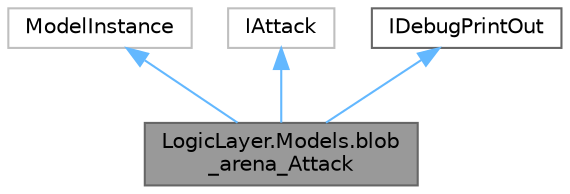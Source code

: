 digraph "LogicLayer.Models.blob_arena_Attack"
{
 // LATEX_PDF_SIZE
  bgcolor="transparent";
  edge [fontname=Helvetica,fontsize=10,labelfontname=Helvetica,labelfontsize=10];
  node [fontname=Helvetica,fontsize=10,shape=box,height=0.2,width=0.4];
  Node1 [id="Node000001",label="LogicLayer.Models.blob\l_arena_Attack",height=0.2,width=0.4,color="gray40", fillcolor="grey60", style="filled", fontcolor="black",tooltip="Dojo model, definition of the attack available in the game."];
  Node2 -> Node1 [id="edge1_Node000001_Node000002",dir="back",color="steelblue1",style="solid",tooltip=" "];
  Node2 [id="Node000002",label="ModelInstance",height=0.2,width=0.4,color="grey75", fillcolor="white", style="filled",tooltip=" "];
  Node3 -> Node1 [id="edge2_Node000001_Node000003",dir="back",color="steelblue1",style="solid",tooltip=" "];
  Node3 [id="Node000003",label="IAttack",height=0.2,width=0.4,color="grey75", fillcolor="white", style="filled",URL="$interface_logic_layer_1_1_models_1_1_i_attack.html",tooltip=" "];
  Node4 -> Node1 [id="edge3_Node000001_Node000004",dir="back",color="steelblue1",style="solid",tooltip=" "];
  Node4 [id="Node000004",label="IDebugPrintOut",height=0.2,width=0.4,color="gray40", fillcolor="white", style="filled",URL="$interface_i_debug_print_out.html",tooltip="interface for mass debugging of a class"];
}
